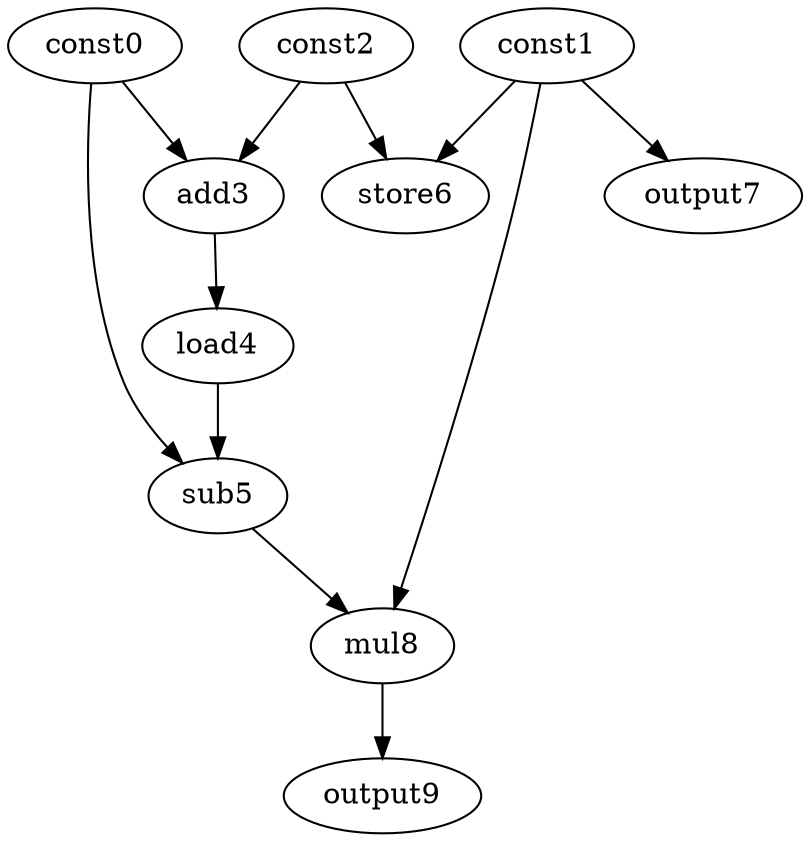 digraph G { 
const0[opcode=const]; 
const1[opcode=const]; 
const2[opcode=const]; 
add3[opcode=add]; 
load4[opcode=load]; 
sub5[opcode=sub]; 
store6[opcode=store]; 
output7[opcode=output]; 
mul8[opcode=mul]; 
output9[opcode=output]; 
const0->add3[operand=0];
const2->add3[operand=1];
const1->store6[operand=0];
const2->store6[operand=1];
const1->output7[operand=0];
add3->load4[operand=0];
const0->sub5[operand=0];
load4->sub5[operand=1];
const1->mul8[operand=0];
sub5->mul8[operand=1];
mul8->output9[operand=0];
}
